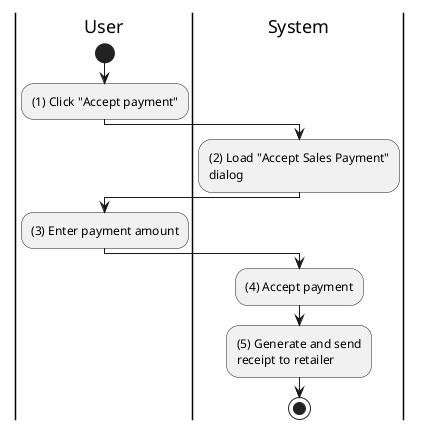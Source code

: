 @startuml sales-order-accept-payment
|u|User
|s|System

|u|
start
:(1) Click "Accept payment";

|s|
:(2) Load "Accept Sales Payment"\ndialog;

|u|
:(3) Enter payment amount;

|s|
:(4) Accept payment;
:(5) Generate and send\nreceipt to retailer;
stop
@enduml